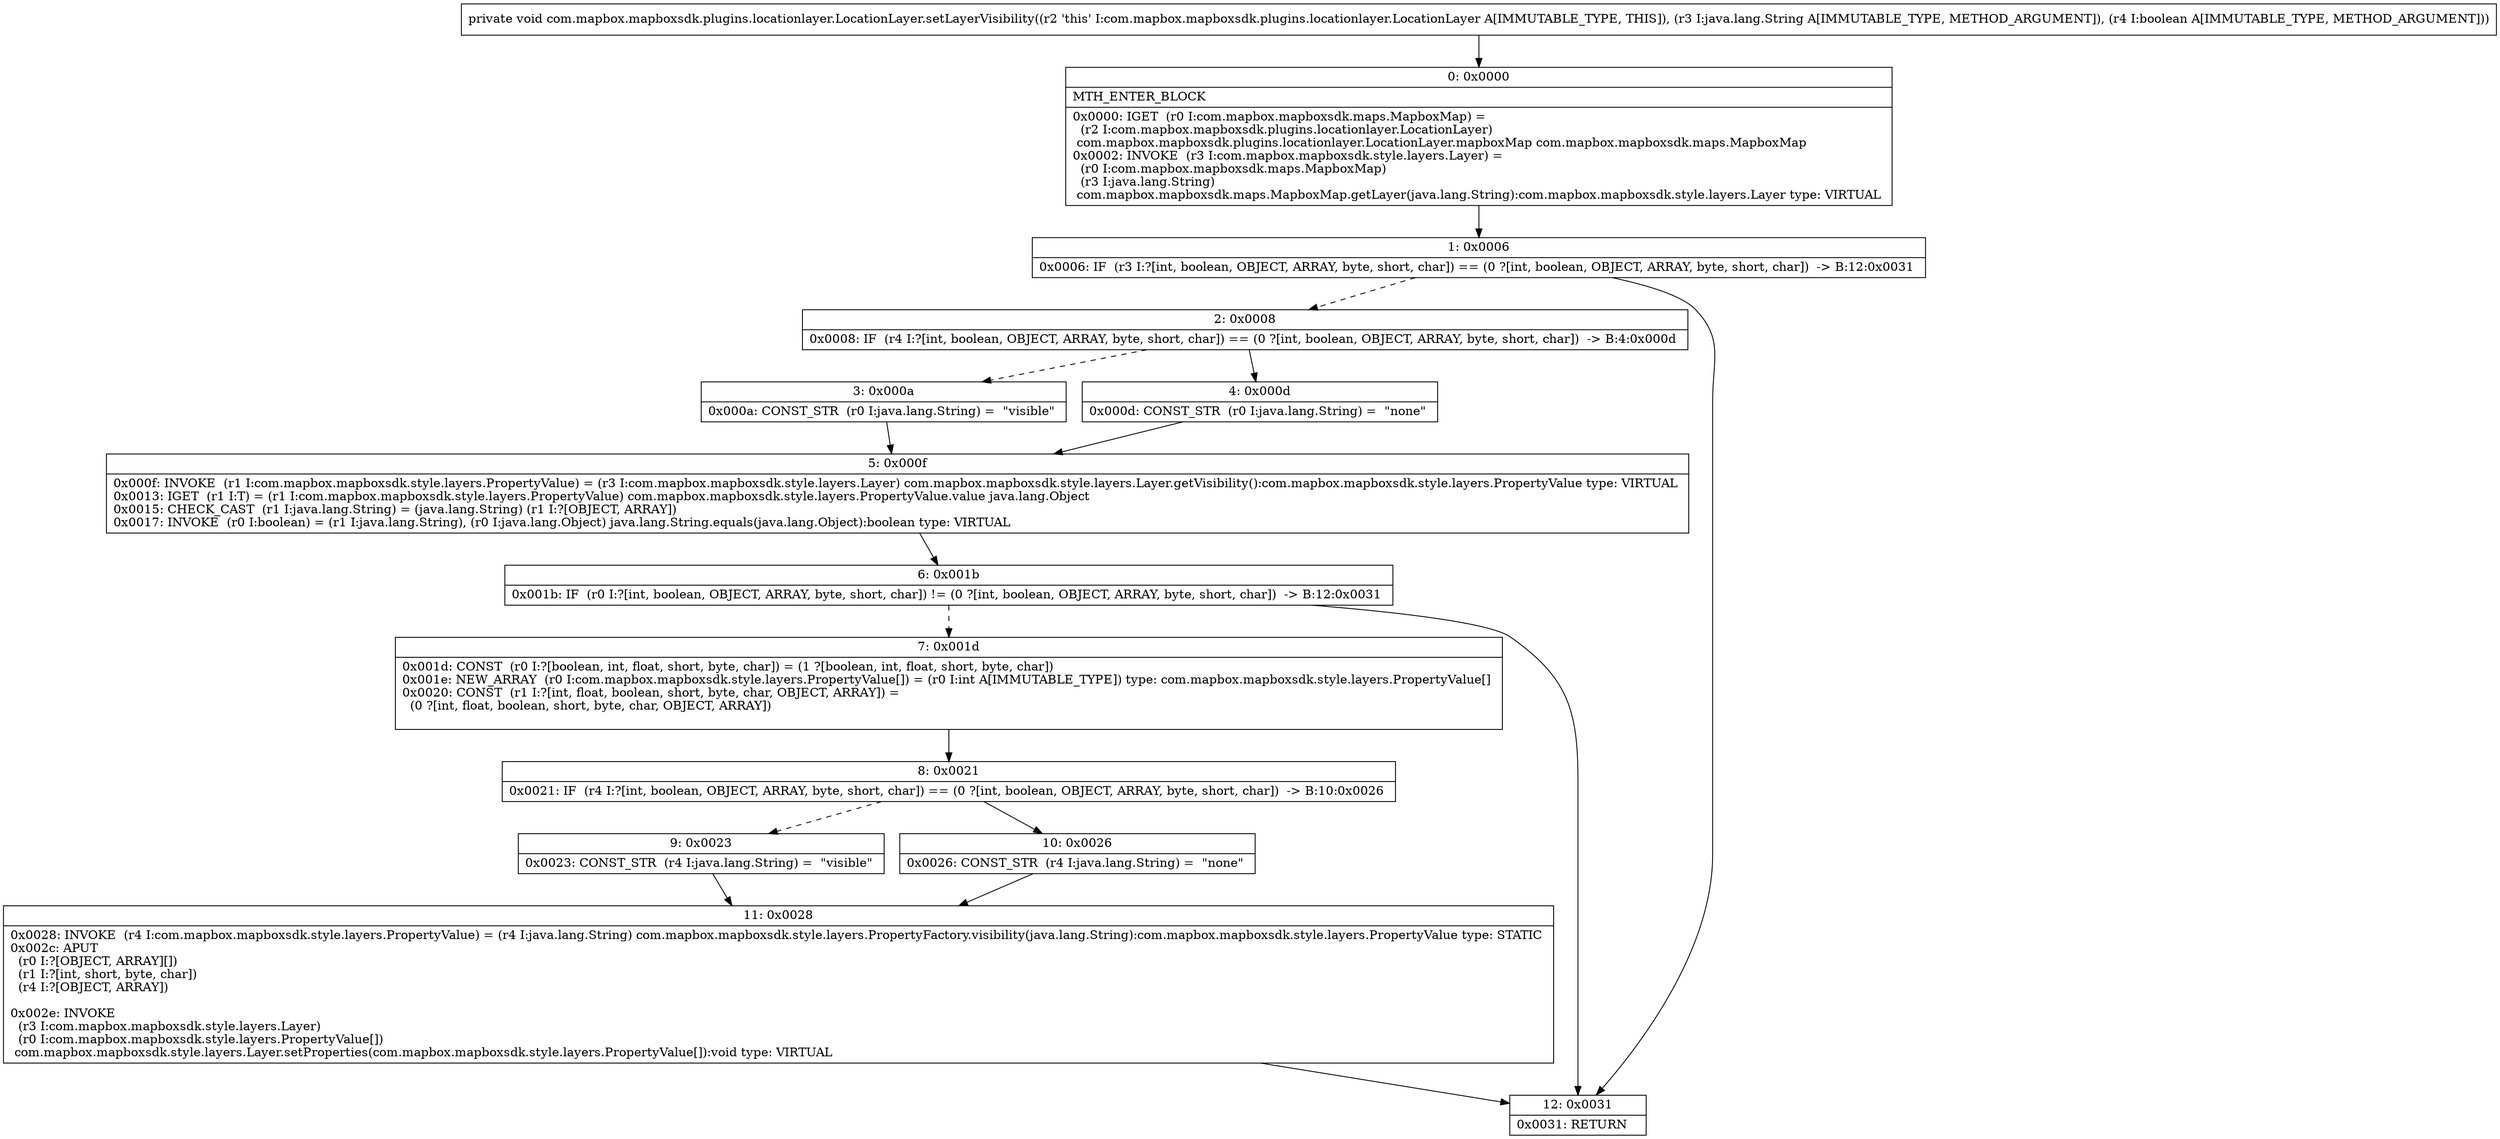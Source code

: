 digraph "CFG forcom.mapbox.mapboxsdk.plugins.locationlayer.LocationLayer.setLayerVisibility(Ljava\/lang\/String;Z)V" {
Node_0 [shape=record,label="{0\:\ 0x0000|MTH_ENTER_BLOCK\l|0x0000: IGET  (r0 I:com.mapbox.mapboxsdk.maps.MapboxMap) = \l  (r2 I:com.mapbox.mapboxsdk.plugins.locationlayer.LocationLayer)\l com.mapbox.mapboxsdk.plugins.locationlayer.LocationLayer.mapboxMap com.mapbox.mapboxsdk.maps.MapboxMap \l0x0002: INVOKE  (r3 I:com.mapbox.mapboxsdk.style.layers.Layer) = \l  (r0 I:com.mapbox.mapboxsdk.maps.MapboxMap)\l  (r3 I:java.lang.String)\l com.mapbox.mapboxsdk.maps.MapboxMap.getLayer(java.lang.String):com.mapbox.mapboxsdk.style.layers.Layer type: VIRTUAL \l}"];
Node_1 [shape=record,label="{1\:\ 0x0006|0x0006: IF  (r3 I:?[int, boolean, OBJECT, ARRAY, byte, short, char]) == (0 ?[int, boolean, OBJECT, ARRAY, byte, short, char])  \-\> B:12:0x0031 \l}"];
Node_2 [shape=record,label="{2\:\ 0x0008|0x0008: IF  (r4 I:?[int, boolean, OBJECT, ARRAY, byte, short, char]) == (0 ?[int, boolean, OBJECT, ARRAY, byte, short, char])  \-\> B:4:0x000d \l}"];
Node_3 [shape=record,label="{3\:\ 0x000a|0x000a: CONST_STR  (r0 I:java.lang.String) =  \"visible\" \l}"];
Node_4 [shape=record,label="{4\:\ 0x000d|0x000d: CONST_STR  (r0 I:java.lang.String) =  \"none\" \l}"];
Node_5 [shape=record,label="{5\:\ 0x000f|0x000f: INVOKE  (r1 I:com.mapbox.mapboxsdk.style.layers.PropertyValue) = (r3 I:com.mapbox.mapboxsdk.style.layers.Layer) com.mapbox.mapboxsdk.style.layers.Layer.getVisibility():com.mapbox.mapboxsdk.style.layers.PropertyValue type: VIRTUAL \l0x0013: IGET  (r1 I:T) = (r1 I:com.mapbox.mapboxsdk.style.layers.PropertyValue) com.mapbox.mapboxsdk.style.layers.PropertyValue.value java.lang.Object \l0x0015: CHECK_CAST  (r1 I:java.lang.String) = (java.lang.String) (r1 I:?[OBJECT, ARRAY]) \l0x0017: INVOKE  (r0 I:boolean) = (r1 I:java.lang.String), (r0 I:java.lang.Object) java.lang.String.equals(java.lang.Object):boolean type: VIRTUAL \l}"];
Node_6 [shape=record,label="{6\:\ 0x001b|0x001b: IF  (r0 I:?[int, boolean, OBJECT, ARRAY, byte, short, char]) != (0 ?[int, boolean, OBJECT, ARRAY, byte, short, char])  \-\> B:12:0x0031 \l}"];
Node_7 [shape=record,label="{7\:\ 0x001d|0x001d: CONST  (r0 I:?[boolean, int, float, short, byte, char]) = (1 ?[boolean, int, float, short, byte, char]) \l0x001e: NEW_ARRAY  (r0 I:com.mapbox.mapboxsdk.style.layers.PropertyValue[]) = (r0 I:int A[IMMUTABLE_TYPE]) type: com.mapbox.mapboxsdk.style.layers.PropertyValue[] \l0x0020: CONST  (r1 I:?[int, float, boolean, short, byte, char, OBJECT, ARRAY]) = \l  (0 ?[int, float, boolean, short, byte, char, OBJECT, ARRAY])\l \l}"];
Node_8 [shape=record,label="{8\:\ 0x0021|0x0021: IF  (r4 I:?[int, boolean, OBJECT, ARRAY, byte, short, char]) == (0 ?[int, boolean, OBJECT, ARRAY, byte, short, char])  \-\> B:10:0x0026 \l}"];
Node_9 [shape=record,label="{9\:\ 0x0023|0x0023: CONST_STR  (r4 I:java.lang.String) =  \"visible\" \l}"];
Node_10 [shape=record,label="{10\:\ 0x0026|0x0026: CONST_STR  (r4 I:java.lang.String) =  \"none\" \l}"];
Node_11 [shape=record,label="{11\:\ 0x0028|0x0028: INVOKE  (r4 I:com.mapbox.mapboxsdk.style.layers.PropertyValue) = (r4 I:java.lang.String) com.mapbox.mapboxsdk.style.layers.PropertyFactory.visibility(java.lang.String):com.mapbox.mapboxsdk.style.layers.PropertyValue type: STATIC \l0x002c: APUT  \l  (r0 I:?[OBJECT, ARRAY][])\l  (r1 I:?[int, short, byte, char])\l  (r4 I:?[OBJECT, ARRAY])\l \l0x002e: INVOKE  \l  (r3 I:com.mapbox.mapboxsdk.style.layers.Layer)\l  (r0 I:com.mapbox.mapboxsdk.style.layers.PropertyValue[])\l com.mapbox.mapboxsdk.style.layers.Layer.setProperties(com.mapbox.mapboxsdk.style.layers.PropertyValue[]):void type: VIRTUAL \l}"];
Node_12 [shape=record,label="{12\:\ 0x0031|0x0031: RETURN   \l}"];
MethodNode[shape=record,label="{private void com.mapbox.mapboxsdk.plugins.locationlayer.LocationLayer.setLayerVisibility((r2 'this' I:com.mapbox.mapboxsdk.plugins.locationlayer.LocationLayer A[IMMUTABLE_TYPE, THIS]), (r3 I:java.lang.String A[IMMUTABLE_TYPE, METHOD_ARGUMENT]), (r4 I:boolean A[IMMUTABLE_TYPE, METHOD_ARGUMENT])) }"];
MethodNode -> Node_0;
Node_0 -> Node_1;
Node_1 -> Node_2[style=dashed];
Node_1 -> Node_12;
Node_2 -> Node_3[style=dashed];
Node_2 -> Node_4;
Node_3 -> Node_5;
Node_4 -> Node_5;
Node_5 -> Node_6;
Node_6 -> Node_7[style=dashed];
Node_6 -> Node_12;
Node_7 -> Node_8;
Node_8 -> Node_9[style=dashed];
Node_8 -> Node_10;
Node_9 -> Node_11;
Node_10 -> Node_11;
Node_11 -> Node_12;
}

